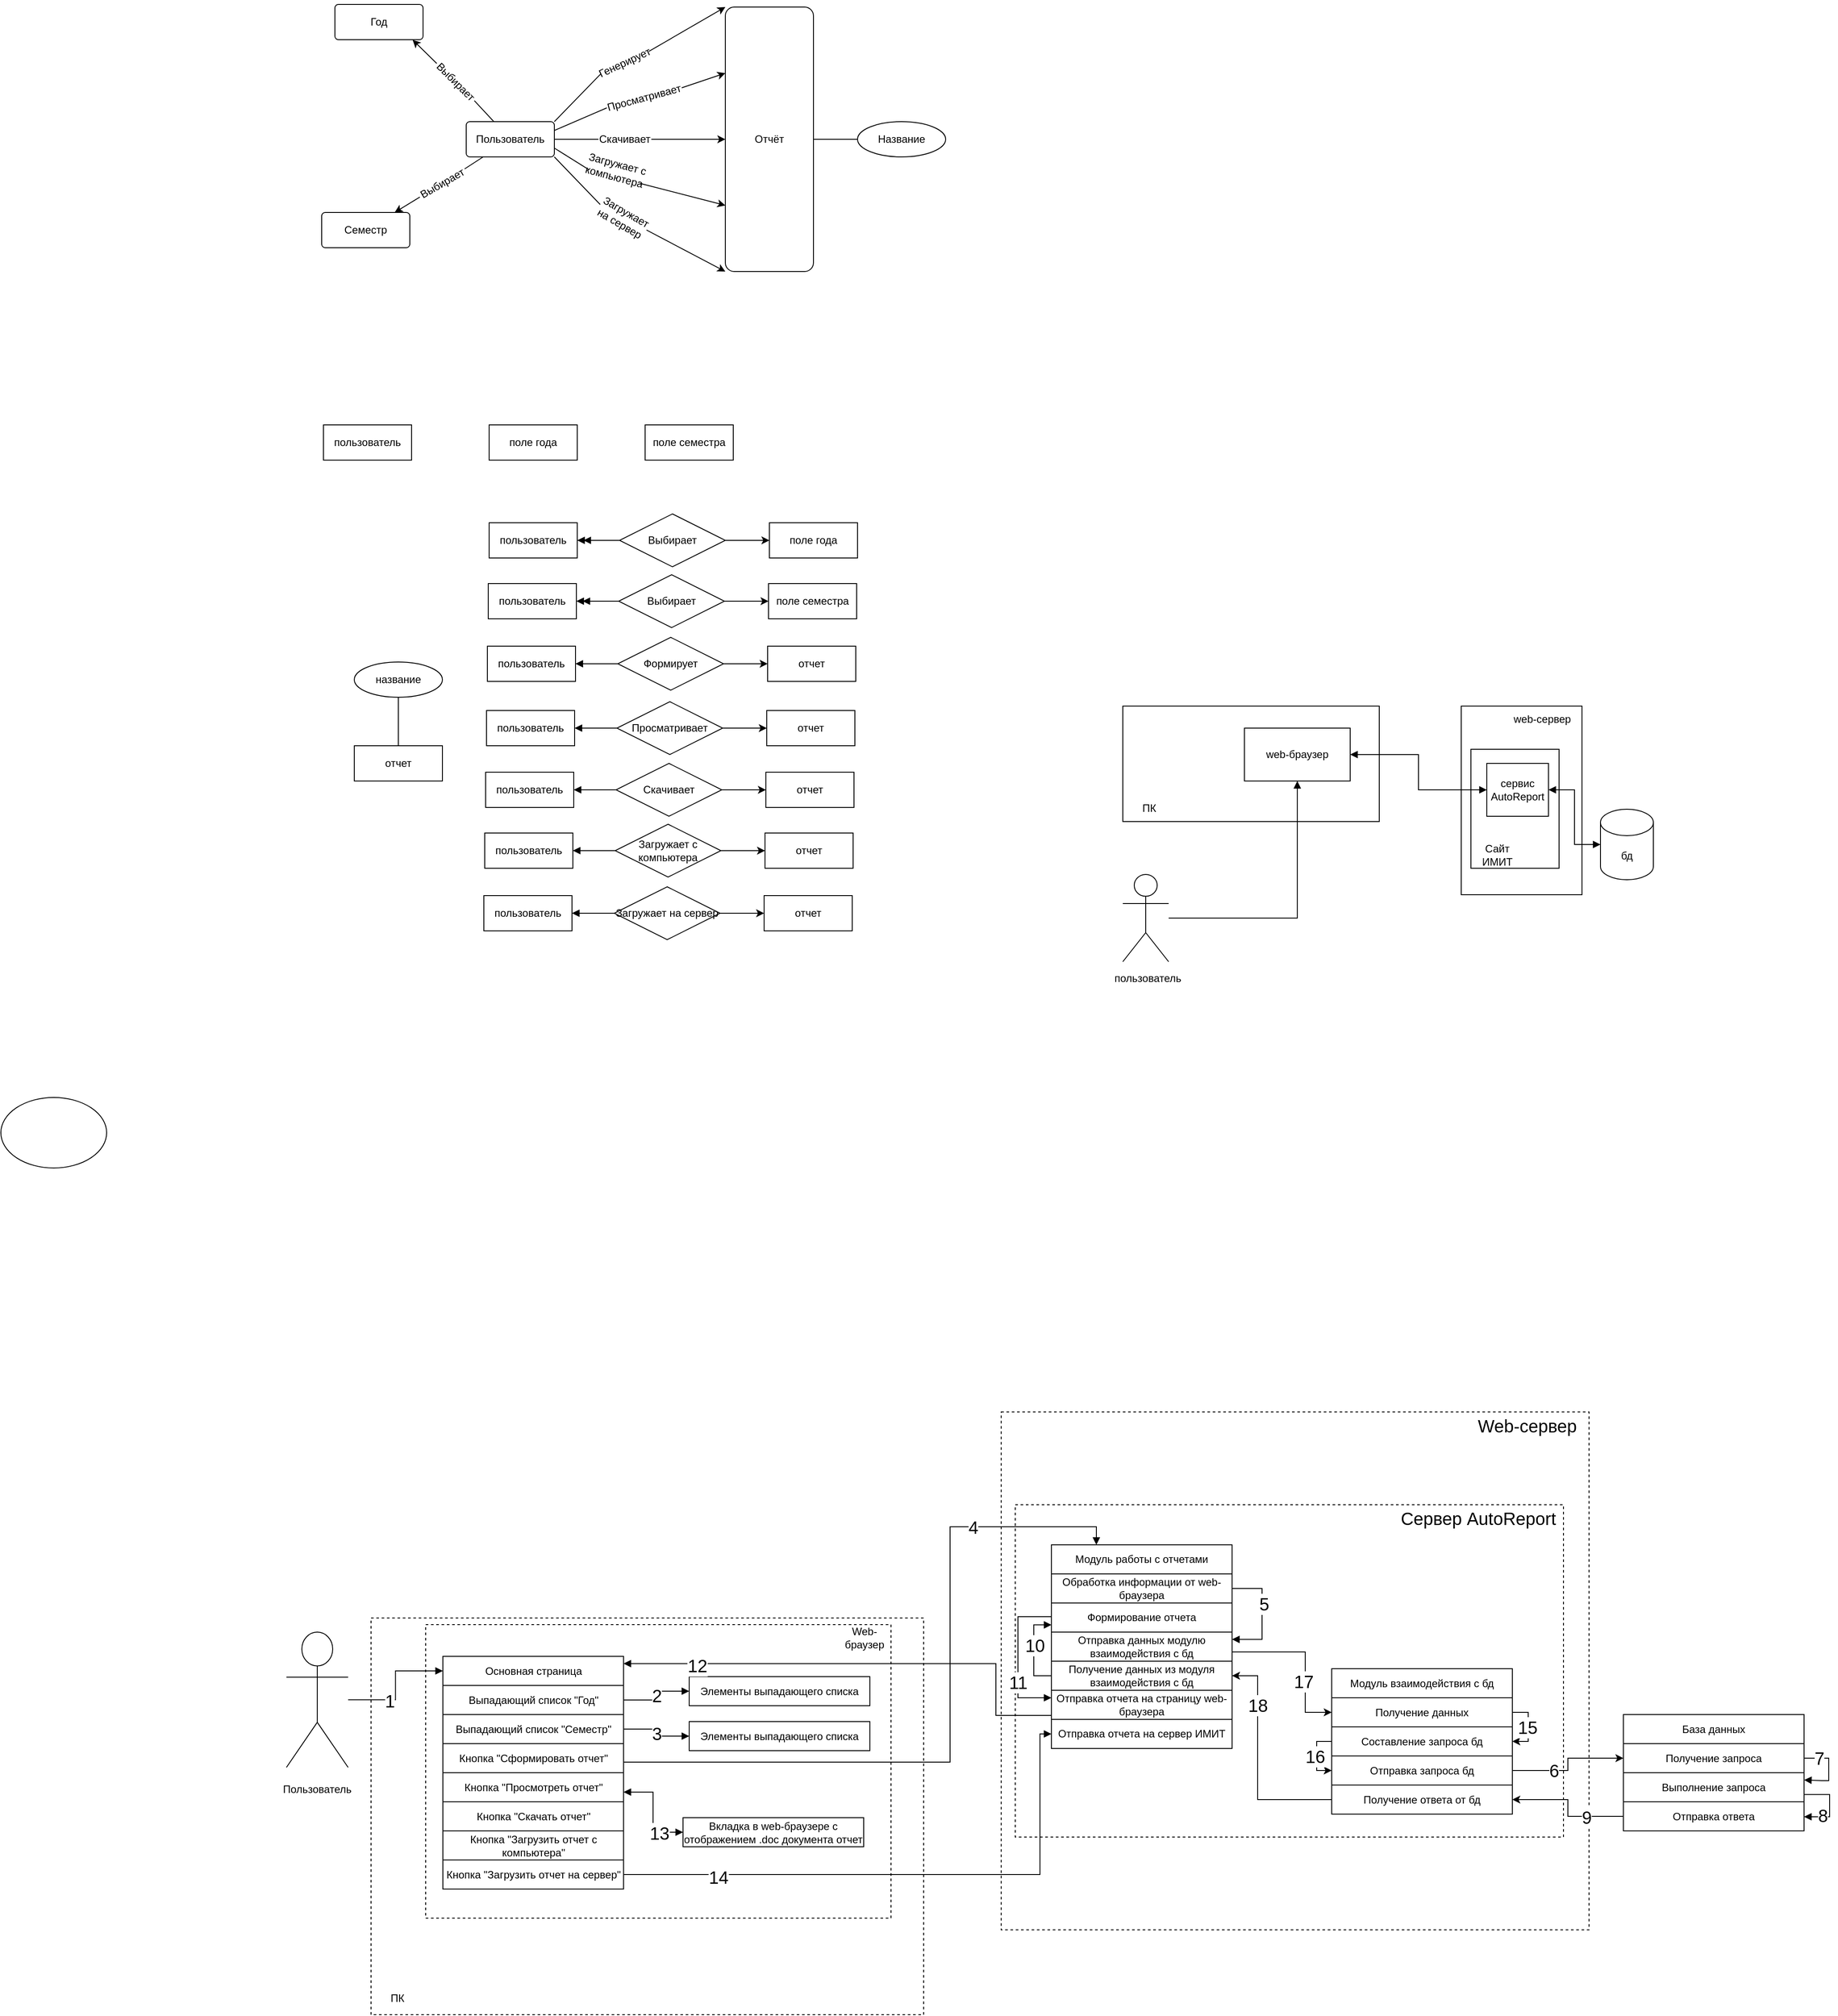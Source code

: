 <mxfile version="20.5.1" type="device"><diagram id="2M2Oe5AEGvvBh3n82ovU" name="Страница 1"><mxGraphModel dx="1819" dy="514" grid="0" gridSize="10" guides="1" tooltips="1" connect="1" arrows="1" fold="1" page="1" pageScale="1" pageWidth="827" pageHeight="1169" math="0" shadow="0"><root><mxCell id="0"/><mxCell id="1" parent="0"/><mxCell id="SfTR2o447av3NpVFo-qS-29" value="" style="rounded=0;whiteSpace=wrap;html=1;fontSize=20;" vertex="1" parent="1"><mxGeometry x="1347" y="813" width="137" height="214" as="geometry"/></mxCell><mxCell id="Io2Asy2j4TUWzJSrXeQ6-124" value="" style="rounded=0;whiteSpace=wrap;html=1;fontColor=none;dashed=1;" parent="1" vertex="1"><mxGeometry x="825" y="1613.75" width="667" height="587.5" as="geometry"/></mxCell><mxCell id="SfTR2o447av3NpVFo-qS-1" value="" style="rounded=0;whiteSpace=wrap;html=1;fontColor=none;dashed=1;" vertex="1" parent="1"><mxGeometry x="841" y="1719" width="622" height="377" as="geometry"/></mxCell><mxCell id="Io2Asy2j4TUWzJSrXeQ6-74" value="" style="rounded=0;whiteSpace=wrap;html=1;fontColor=none;dashed=1;" parent="1" vertex="1"><mxGeometry x="110" y="1847.5" width="627" height="450" as="geometry"/></mxCell><mxCell id="Io2Asy2j4TUWzJSrXeQ6-127" value="" style="rounded=0;whiteSpace=wrap;html=1;fontColor=none;dashed=1;" parent="1" vertex="1"><mxGeometry x="172" y="1855" width="528" height="333" as="geometry"/></mxCell><mxCell id="7mV4SuGlHUUBCkz1BstJ-7" style="edgeStyle=orthogonalEdgeStyle;rounded=0;orthogonalLoop=1;jettySize=auto;html=1;exitX=1;exitY=0.5;exitDx=0;exitDy=0;endArrow=classic;endFill=1;startArrow=none;" parent="1" source="7mV4SuGlHUUBCkz1BstJ-16" target="7mV4SuGlHUUBCkz1BstJ-2" edge="1"><mxGeometry relative="1" as="geometry"/></mxCell><mxCell id="7mV4SuGlHUUBCkz1BstJ-10" style="edgeStyle=none;rounded=0;orthogonalLoop=1;jettySize=auto;html=1;exitX=1;exitY=0.5;exitDx=0;exitDy=0;entryX=0;entryY=0.25;entryDx=0;entryDy=0;endArrow=classic;endFill=1;startArrow=none;" parent="1" source="7mV4SuGlHUUBCkz1BstJ-15" target="7mV4SuGlHUUBCkz1BstJ-2" edge="1"><mxGeometry relative="1" as="geometry"/></mxCell><mxCell id="7mV4SuGlHUUBCkz1BstJ-11" style="edgeStyle=none;rounded=0;orthogonalLoop=1;jettySize=auto;html=1;exitX=1;exitY=0.5;exitDx=0;exitDy=0;entryX=0;entryY=0;entryDx=0;entryDy=0;endArrow=classic;endFill=1;startArrow=none;" parent="1" source="7mV4SuGlHUUBCkz1BstJ-14" target="7mV4SuGlHUUBCkz1BstJ-2" edge="1"><mxGeometry relative="1" as="geometry"/></mxCell><mxCell id="7mV4SuGlHUUBCkz1BstJ-12" style="edgeStyle=none;rounded=0;orthogonalLoop=1;jettySize=auto;html=1;exitX=1;exitY=0.75;exitDx=0;exitDy=0;entryX=0;entryY=0.75;entryDx=0;entryDy=0;endArrow=classic;endFill=1;startArrow=none;" parent="1" source="7mV4SuGlHUUBCkz1BstJ-21" target="7mV4SuGlHUUBCkz1BstJ-2" edge="1"><mxGeometry relative="1" as="geometry"/></mxCell><mxCell id="7mV4SuGlHUUBCkz1BstJ-13" style="edgeStyle=none;rounded=0;orthogonalLoop=1;jettySize=auto;html=1;entryX=0;entryY=1;entryDx=0;entryDy=0;endArrow=classic;endFill=1;startArrow=none;" parent="1" source="7mV4SuGlHUUBCkz1BstJ-24" target="7mV4SuGlHUUBCkz1BstJ-2" edge="1"><mxGeometry relative="1" as="geometry"/></mxCell><mxCell id="Io2Asy2j4TUWzJSrXeQ6-4" style="rounded=0;orthogonalLoop=1;jettySize=auto;html=1;entryX=0.882;entryY=1.005;entryDx=0;entryDy=0;entryPerimeter=0;startArrow=none;" parent="1" source="Io2Asy2j4TUWzJSrXeQ6-6" target="Io2Asy2j4TUWzJSrXeQ6-2" edge="1"><mxGeometry relative="1" as="geometry"/></mxCell><mxCell id="Io2Asy2j4TUWzJSrXeQ6-5" style="rounded=0;orthogonalLoop=1;jettySize=auto;html=1;startArrow=none;" parent="1" source="Io2Asy2j4TUWzJSrXeQ6-8" target="Io2Asy2j4TUWzJSrXeQ6-3" edge="1"><mxGeometry relative="1" as="geometry"/></mxCell><mxCell id="7mV4SuGlHUUBCkz1BstJ-1" value="Пользователь" style="rounded=1;arcSize=10;whiteSpace=wrap;html=1;align=center;" parent="1" vertex="1"><mxGeometry x="218" y="150" width="100" height="40" as="geometry"/></mxCell><mxCell id="7mV4SuGlHUUBCkz1BstJ-6" style="edgeStyle=orthogonalEdgeStyle;rounded=0;orthogonalLoop=1;jettySize=auto;html=1;exitX=1;exitY=0.5;exitDx=0;exitDy=0;endArrow=none;endFill=0;" parent="1" source="7mV4SuGlHUUBCkz1BstJ-2" target="7mV4SuGlHUUBCkz1BstJ-5" edge="1"><mxGeometry relative="1" as="geometry"/></mxCell><mxCell id="7mV4SuGlHUUBCkz1BstJ-2" value="Отчёт" style="rounded=1;arcSize=10;whiteSpace=wrap;html=1;align=center;" parent="1" vertex="1"><mxGeometry x="512" y="20" width="100" height="300" as="geometry"/></mxCell><mxCell id="7mV4SuGlHUUBCkz1BstJ-5" value="Название" style="ellipse;whiteSpace=wrap;html=1;align=center;" parent="1" vertex="1"><mxGeometry x="662" y="150" width="100" height="40" as="geometry"/></mxCell><mxCell id="7mV4SuGlHUUBCkz1BstJ-16" value="Скачивает" style="text;html=1;strokeColor=none;fillColor=none;align=center;verticalAlign=middle;whiteSpace=wrap;rounded=0;" parent="1" vertex="1"><mxGeometry x="368" y="155" width="60" height="30" as="geometry"/></mxCell><mxCell id="7mV4SuGlHUUBCkz1BstJ-17" value="" style="edgeStyle=orthogonalEdgeStyle;rounded=0;orthogonalLoop=1;jettySize=auto;html=1;exitX=1;exitY=0.5;exitDx=0;exitDy=0;endArrow=none;endFill=1;" parent="1" source="7mV4SuGlHUUBCkz1BstJ-1" target="7mV4SuGlHUUBCkz1BstJ-16" edge="1"><mxGeometry relative="1" as="geometry"><mxPoint x="318" y="170" as="sourcePoint"/><mxPoint x="468" y="170" as="targetPoint"/></mxGeometry></mxCell><mxCell id="7mV4SuGlHUUBCkz1BstJ-14" value="Генерирует" style="text;html=1;strokeColor=none;fillColor=none;align=center;verticalAlign=middle;whiteSpace=wrap;rounded=0;rotation=-25;" parent="1" vertex="1"><mxGeometry x="368" y="68" width="60" height="30" as="geometry"/></mxCell><mxCell id="7mV4SuGlHUUBCkz1BstJ-18" value="" style="edgeStyle=none;rounded=0;orthogonalLoop=1;jettySize=auto;html=1;exitX=1;exitY=0;exitDx=0;exitDy=0;entryX=0;entryY=0.5;entryDx=0;entryDy=0;endArrow=none;endFill=1;" parent="1" source="7mV4SuGlHUUBCkz1BstJ-1" target="7mV4SuGlHUUBCkz1BstJ-14" edge="1"><mxGeometry relative="1" as="geometry"><mxPoint x="318" y="150" as="sourcePoint"/><mxPoint x="468" y="80" as="targetPoint"/></mxGeometry></mxCell><mxCell id="7mV4SuGlHUUBCkz1BstJ-15" value="Просматривает" style="text;html=1;strokeColor=none;fillColor=none;align=center;verticalAlign=middle;whiteSpace=wrap;rounded=0;rotation=-15;" parent="1" vertex="1"><mxGeometry x="376" y="108" width="88" height="30" as="geometry"/></mxCell><mxCell id="7mV4SuGlHUUBCkz1BstJ-20" value="" style="edgeStyle=none;rounded=0;orthogonalLoop=1;jettySize=auto;html=1;exitX=1;exitY=0.25;exitDx=0;exitDy=0;endArrow=none;endFill=1;entryX=0;entryY=0.5;entryDx=0;entryDy=0;" parent="1" source="7mV4SuGlHUUBCkz1BstJ-1" target="7mV4SuGlHUUBCkz1BstJ-15" edge="1"><mxGeometry relative="1" as="geometry"><mxPoint x="318" y="160" as="sourcePoint"/><mxPoint x="468" y="125" as="targetPoint"/></mxGeometry></mxCell><mxCell id="7mV4SuGlHUUBCkz1BstJ-21" value="Загружает с компьютера" style="text;html=1;strokeColor=none;fillColor=none;align=center;verticalAlign=middle;whiteSpace=wrap;rounded=0;rotation=15;" parent="1" vertex="1"><mxGeometry x="358" y="190" width="60" height="30" as="geometry"/></mxCell><mxCell id="7mV4SuGlHUUBCkz1BstJ-23" value="" style="edgeStyle=none;rounded=0;orthogonalLoop=1;jettySize=auto;html=1;exitX=1;exitY=0.75;exitDx=0;exitDy=0;entryX=0;entryY=0.75;entryDx=0;entryDy=0;endArrow=none;endFill=1;" parent="1" source="7mV4SuGlHUUBCkz1BstJ-1" target="7mV4SuGlHUUBCkz1BstJ-21" edge="1"><mxGeometry relative="1" as="geometry"><mxPoint x="318" y="180" as="sourcePoint"/><mxPoint x="468" y="215" as="targetPoint"/></mxGeometry></mxCell><mxCell id="7mV4SuGlHUUBCkz1BstJ-24" value="Загружает на сервер" style="text;html=1;strokeColor=none;fillColor=none;align=center;verticalAlign=middle;whiteSpace=wrap;rounded=0;rotation=30;" parent="1" vertex="1"><mxGeometry x="366" y="244" width="60" height="30" as="geometry"/></mxCell><mxCell id="7mV4SuGlHUUBCkz1BstJ-25" value="" style="edgeStyle=none;rounded=0;orthogonalLoop=1;jettySize=auto;html=1;exitX=1;exitY=1;exitDx=0;exitDy=0;entryX=0;entryY=0.5;entryDx=0;entryDy=0;endArrow=none;endFill=1;" parent="1" source="7mV4SuGlHUUBCkz1BstJ-1" target="7mV4SuGlHUUBCkz1BstJ-24" edge="1"><mxGeometry relative="1" as="geometry"><mxPoint x="318" y="190" as="sourcePoint"/><mxPoint x="468" y="260" as="targetPoint"/></mxGeometry></mxCell><mxCell id="Io2Asy2j4TUWzJSrXeQ6-2" value="Год" style="rounded=1;arcSize=10;whiteSpace=wrap;html=1;align=center;" parent="1" vertex="1"><mxGeometry x="69" y="17" width="100" height="40" as="geometry"/></mxCell><mxCell id="Io2Asy2j4TUWzJSrXeQ6-3" value="Семестр" style="rounded=1;arcSize=10;whiteSpace=wrap;html=1;align=center;" parent="1" vertex="1"><mxGeometry x="54" y="253" width="100" height="40" as="geometry"/></mxCell><mxCell id="Io2Asy2j4TUWzJSrXeQ6-6" value="Выбирает" style="text;html=1;strokeColor=none;fillColor=none;align=center;verticalAlign=middle;whiteSpace=wrap;rounded=0;rotation=45;" parent="1" vertex="1"><mxGeometry x="176" y="90" width="60" height="30" as="geometry"/></mxCell><mxCell id="Io2Asy2j4TUWzJSrXeQ6-7" value="" style="rounded=0;orthogonalLoop=1;jettySize=auto;html=1;endArrow=none;entryX=1;entryY=0.5;entryDx=0;entryDy=0;" parent="1" source="7mV4SuGlHUUBCkz1BstJ-1" target="Io2Asy2j4TUWzJSrXeQ6-6" edge="1"><mxGeometry relative="1" as="geometry"><mxPoint x="236.673" y="150" as="sourcePoint"/><mxPoint x="208" y="103" as="targetPoint"/></mxGeometry></mxCell><mxCell id="Io2Asy2j4TUWzJSrXeQ6-8" value="Выбирает" style="text;html=1;strokeColor=none;fillColor=none;align=center;verticalAlign=middle;whiteSpace=wrap;rounded=0;rotation=-30;" parent="1" vertex="1"><mxGeometry x="161" y="205" width="60" height="30" as="geometry"/></mxCell><mxCell id="Io2Asy2j4TUWzJSrXeQ6-9" value="" style="rounded=0;orthogonalLoop=1;jettySize=auto;html=1;endArrow=none;" parent="1" source="7mV4SuGlHUUBCkz1BstJ-1" target="Io2Asy2j4TUWzJSrXeQ6-8" edge="1"><mxGeometry relative="1" as="geometry"><mxPoint x="236.772" y="190" as="sourcePoint"/><mxPoint x="121.228" y="264" as="targetPoint"/></mxGeometry></mxCell><mxCell id="Io2Asy2j4TUWzJSrXeQ6-10" value="поле года" style="whiteSpace=wrap;html=1;align=center;" parent="1" vertex="1"><mxGeometry x="244" y="494" width="100" height="40" as="geometry"/></mxCell><mxCell id="Io2Asy2j4TUWzJSrXeQ6-11" value="поле семестра" style="whiteSpace=wrap;html=1;align=center;" parent="1" vertex="1"><mxGeometry x="421" y="494" width="100" height="40" as="geometry"/></mxCell><mxCell id="Io2Asy2j4TUWzJSrXeQ6-12" value="отчет" style="whiteSpace=wrap;html=1;align=center;" parent="1" vertex="1"><mxGeometry x="91" y="858" width="100" height="40" as="geometry"/></mxCell><mxCell id="Io2Asy2j4TUWzJSrXeQ6-14" style="edgeStyle=none;rounded=0;orthogonalLoop=1;jettySize=auto;html=1;endArrow=none;endFill=0;" parent="1" source="Io2Asy2j4TUWzJSrXeQ6-13" target="Io2Asy2j4TUWzJSrXeQ6-12" edge="1"><mxGeometry relative="1" as="geometry"/></mxCell><mxCell id="Io2Asy2j4TUWzJSrXeQ6-13" value="название" style="ellipse;whiteSpace=wrap;html=1;align=center;" parent="1" vertex="1"><mxGeometry x="91" y="763" width="100" height="40" as="geometry"/></mxCell><mxCell id="Io2Asy2j4TUWzJSrXeQ6-15" value="пользователь" style="whiteSpace=wrap;html=1;align=center;" parent="1" vertex="1"><mxGeometry x="56" y="494" width="100" height="40" as="geometry"/></mxCell><mxCell id="Io2Asy2j4TUWzJSrXeQ6-16" value="пользователь" style="whiteSpace=wrap;html=1;align=center;" parent="1" vertex="1"><mxGeometry x="240" y="888" width="100" height="40" as="geometry"/></mxCell><mxCell id="Io2Asy2j4TUWzJSrXeQ6-17" value="пользователь" style="whiteSpace=wrap;html=1;align=center;" parent="1" vertex="1"><mxGeometry x="241" y="818" width="100" height="40" as="geometry"/></mxCell><mxCell id="Io2Asy2j4TUWzJSrXeQ6-18" value="пользователь" style="whiteSpace=wrap;html=1;align=center;" parent="1" vertex="1"><mxGeometry x="242" y="745" width="100" height="40" as="geometry"/></mxCell><mxCell id="Io2Asy2j4TUWzJSrXeQ6-19" value="пользователь" style="whiteSpace=wrap;html=1;align=center;" parent="1" vertex="1"><mxGeometry x="243" y="674" width="100" height="40" as="geometry"/></mxCell><mxCell id="Io2Asy2j4TUWzJSrXeQ6-20" value="пользователь" style="whiteSpace=wrap;html=1;align=center;" parent="1" vertex="1"><mxGeometry x="244" y="605" width="100" height="40" as="geometry"/></mxCell><mxCell id="Io2Asy2j4TUWzJSrXeQ6-21" value="пользователь" style="whiteSpace=wrap;html=1;align=center;" parent="1" vertex="1"><mxGeometry x="238" y="1028" width="100" height="40" as="geometry"/></mxCell><mxCell id="Io2Asy2j4TUWzJSrXeQ6-22" value="пользователь" style="whiteSpace=wrap;html=1;align=center;" parent="1" vertex="1"><mxGeometry x="239" y="957" width="100" height="40" as="geometry"/></mxCell><mxCell id="Io2Asy2j4TUWzJSrXeQ6-23" value="поле года" style="whiteSpace=wrap;html=1;align=center;" parent="1" vertex="1"><mxGeometry x="562" y="605" width="100" height="40" as="geometry"/></mxCell><mxCell id="Io2Asy2j4TUWzJSrXeQ6-24" value="поле семестра" style="whiteSpace=wrap;html=1;align=center;" parent="1" vertex="1"><mxGeometry x="561" y="674" width="100" height="40" as="geometry"/></mxCell><mxCell id="Io2Asy2j4TUWzJSrXeQ6-25" value="отчет" style="whiteSpace=wrap;html=1;align=center;" parent="1" vertex="1"><mxGeometry x="560" y="745" width="100" height="40" as="geometry"/></mxCell><mxCell id="Io2Asy2j4TUWzJSrXeQ6-26" value="отчет" style="whiteSpace=wrap;html=1;align=center;" parent="1" vertex="1"><mxGeometry x="556" y="1028" width="100" height="40" as="geometry"/></mxCell><mxCell id="Io2Asy2j4TUWzJSrXeQ6-27" value="отчет" style="whiteSpace=wrap;html=1;align=center;" parent="1" vertex="1"><mxGeometry x="557" y="957" width="100" height="40" as="geometry"/></mxCell><mxCell id="Io2Asy2j4TUWzJSrXeQ6-28" value="отчет" style="whiteSpace=wrap;html=1;align=center;" parent="1" vertex="1"><mxGeometry x="558" y="888" width="100" height="40" as="geometry"/></mxCell><mxCell id="Io2Asy2j4TUWzJSrXeQ6-29" value="отчет" style="whiteSpace=wrap;html=1;align=center;" parent="1" vertex="1"><mxGeometry x="559" y="818" width="100" height="40" as="geometry"/></mxCell><mxCell id="Io2Asy2j4TUWzJSrXeQ6-37" style="edgeStyle=none;rounded=0;orthogonalLoop=1;jettySize=auto;html=1;endArrow=classic;endFill=1;" parent="1" source="Io2Asy2j4TUWzJSrXeQ6-30" target="Io2Asy2j4TUWzJSrXeQ6-23" edge="1"><mxGeometry relative="1" as="geometry"/></mxCell><mxCell id="Io2Asy2j4TUWzJSrXeQ6-46" style="edgeStyle=none;rounded=0;orthogonalLoop=1;jettySize=auto;html=1;endArrow=doubleBlock;endFill=1;" parent="1" source="Io2Asy2j4TUWzJSrXeQ6-30" target="Io2Asy2j4TUWzJSrXeQ6-20" edge="1"><mxGeometry relative="1" as="geometry"/></mxCell><mxCell id="Io2Asy2j4TUWzJSrXeQ6-30" value="Выбирает" style="shape=rhombus;perimeter=rhombusPerimeter;whiteSpace=wrap;html=1;align=center;" parent="1" vertex="1"><mxGeometry x="392" y="595" width="120" height="60" as="geometry"/></mxCell><mxCell id="Io2Asy2j4TUWzJSrXeQ6-38" style="edgeStyle=none;rounded=0;orthogonalLoop=1;jettySize=auto;html=1;endArrow=classic;endFill=1;" parent="1" source="Io2Asy2j4TUWzJSrXeQ6-31" target="Io2Asy2j4TUWzJSrXeQ6-24" edge="1"><mxGeometry relative="1" as="geometry"/></mxCell><mxCell id="Io2Asy2j4TUWzJSrXeQ6-47" style="edgeStyle=none;rounded=0;orthogonalLoop=1;jettySize=auto;html=1;endArrow=doubleBlock;endFill=1;" parent="1" source="Io2Asy2j4TUWzJSrXeQ6-31" target="Io2Asy2j4TUWzJSrXeQ6-19" edge="1"><mxGeometry relative="1" as="geometry"/></mxCell><mxCell id="Io2Asy2j4TUWzJSrXeQ6-31" value="Выбирает" style="shape=rhombus;perimeter=rhombusPerimeter;whiteSpace=wrap;html=1;align=center;" parent="1" vertex="1"><mxGeometry x="391" y="664" width="120" height="60" as="geometry"/></mxCell><mxCell id="Io2Asy2j4TUWzJSrXeQ6-39" style="edgeStyle=none;rounded=0;orthogonalLoop=1;jettySize=auto;html=1;endArrow=classic;endFill=1;" parent="1" source="Io2Asy2j4TUWzJSrXeQ6-32" target="Io2Asy2j4TUWzJSrXeQ6-25" edge="1"><mxGeometry relative="1" as="geometry"/></mxCell><mxCell id="Io2Asy2j4TUWzJSrXeQ6-48" style="edgeStyle=none;rounded=0;orthogonalLoop=1;jettySize=auto;html=1;endArrow=block;endFill=1;" parent="1" source="Io2Asy2j4TUWzJSrXeQ6-32" target="Io2Asy2j4TUWzJSrXeQ6-18" edge="1"><mxGeometry relative="1" as="geometry"/></mxCell><mxCell id="Io2Asy2j4TUWzJSrXeQ6-32" value="Формирует" style="shape=rhombus;perimeter=rhombusPerimeter;whiteSpace=wrap;html=1;align=center;" parent="1" vertex="1"><mxGeometry x="390" y="735" width="120" height="60" as="geometry"/></mxCell><mxCell id="Io2Asy2j4TUWzJSrXeQ6-40" style="edgeStyle=none;rounded=0;orthogonalLoop=1;jettySize=auto;html=1;endArrow=classic;endFill=1;" parent="1" source="Io2Asy2j4TUWzJSrXeQ6-33" target="Io2Asy2j4TUWzJSrXeQ6-29" edge="1"><mxGeometry relative="1" as="geometry"/></mxCell><mxCell id="Io2Asy2j4TUWzJSrXeQ6-50" style="edgeStyle=none;rounded=0;orthogonalLoop=1;jettySize=auto;html=1;endArrow=block;endFill=1;" parent="1" source="Io2Asy2j4TUWzJSrXeQ6-33" target="Io2Asy2j4TUWzJSrXeQ6-17" edge="1"><mxGeometry relative="1" as="geometry"/></mxCell><mxCell id="Io2Asy2j4TUWzJSrXeQ6-33" value="Просматривает" style="shape=rhombus;perimeter=rhombusPerimeter;whiteSpace=wrap;html=1;align=center;" parent="1" vertex="1"><mxGeometry x="389" y="808" width="120" height="60" as="geometry"/></mxCell><mxCell id="Io2Asy2j4TUWzJSrXeQ6-41" style="edgeStyle=none;rounded=0;orthogonalLoop=1;jettySize=auto;html=1;endArrow=classic;endFill=1;" parent="1" source="Io2Asy2j4TUWzJSrXeQ6-34" target="Io2Asy2j4TUWzJSrXeQ6-28" edge="1"><mxGeometry relative="1" as="geometry"/></mxCell><mxCell id="Io2Asy2j4TUWzJSrXeQ6-51" style="edgeStyle=none;rounded=0;orthogonalLoop=1;jettySize=auto;html=1;endArrow=block;endFill=1;" parent="1" source="Io2Asy2j4TUWzJSrXeQ6-34" target="Io2Asy2j4TUWzJSrXeQ6-16" edge="1"><mxGeometry relative="1" as="geometry"/></mxCell><mxCell id="Io2Asy2j4TUWzJSrXeQ6-34" value="Скачивает" style="shape=rhombus;perimeter=rhombusPerimeter;whiteSpace=wrap;html=1;align=center;" parent="1" vertex="1"><mxGeometry x="388" y="878" width="120" height="60" as="geometry"/></mxCell><mxCell id="Io2Asy2j4TUWzJSrXeQ6-42" style="edgeStyle=none;rounded=0;orthogonalLoop=1;jettySize=auto;html=1;endArrow=classic;endFill=1;" parent="1" source="Io2Asy2j4TUWzJSrXeQ6-35" target="Io2Asy2j4TUWzJSrXeQ6-27" edge="1"><mxGeometry relative="1" as="geometry"/></mxCell><mxCell id="Io2Asy2j4TUWzJSrXeQ6-52" style="edgeStyle=none;rounded=0;orthogonalLoop=1;jettySize=auto;html=1;endArrow=block;endFill=1;" parent="1" source="Io2Asy2j4TUWzJSrXeQ6-35" target="Io2Asy2j4TUWzJSrXeQ6-22" edge="1"><mxGeometry relative="1" as="geometry"/></mxCell><mxCell id="Io2Asy2j4TUWzJSrXeQ6-35" value="Загружает с компьютера" style="shape=rhombus;perimeter=rhombusPerimeter;whiteSpace=wrap;html=1;align=center;" parent="1" vertex="1"><mxGeometry x="387" y="947" width="120" height="60" as="geometry"/></mxCell><mxCell id="Io2Asy2j4TUWzJSrXeQ6-43" style="edgeStyle=none;rounded=0;orthogonalLoop=1;jettySize=auto;html=1;endArrow=classic;endFill=1;" parent="1" source="Io2Asy2j4TUWzJSrXeQ6-36" target="Io2Asy2j4TUWzJSrXeQ6-26" edge="1"><mxGeometry relative="1" as="geometry"/></mxCell><mxCell id="Io2Asy2j4TUWzJSrXeQ6-54" style="edgeStyle=none;rounded=0;orthogonalLoop=1;jettySize=auto;html=1;endArrow=block;endFill=1;" parent="1" source="Io2Asy2j4TUWzJSrXeQ6-36" target="Io2Asy2j4TUWzJSrXeQ6-21" edge="1"><mxGeometry relative="1" as="geometry"/></mxCell><mxCell id="Io2Asy2j4TUWzJSrXeQ6-36" value="Загружает на сервер" style="shape=rhombus;perimeter=rhombusPerimeter;whiteSpace=wrap;html=1;align=center;" parent="1" vertex="1"><mxGeometry x="386" y="1018" width="120" height="60" as="geometry"/></mxCell><mxCell id="Io2Asy2j4TUWzJSrXeQ6-57" value="" style="rounded=0;whiteSpace=wrap;html=1;" parent="1" vertex="1"><mxGeometry x="963" y="813" width="291" height="131" as="geometry"/></mxCell><mxCell id="Io2Asy2j4TUWzJSrXeQ6-58" value="ПК" style="text;html=1;strokeColor=none;fillColor=none;align=center;verticalAlign=middle;whiteSpace=wrap;rounded=0;" parent="1" vertex="1"><mxGeometry x="963" y="914" width="60" height="30" as="geometry"/></mxCell><mxCell id="Io2Asy2j4TUWzJSrXeQ6-59" value="web-браузер" style="rounded=0;whiteSpace=wrap;html=1;" parent="1" vertex="1"><mxGeometry x="1101" y="838" width="120" height="60" as="geometry"/></mxCell><mxCell id="Io2Asy2j4TUWzJSrXeQ6-61" value="web-сервер" style="text;html=1;strokeColor=none;fillColor=none;align=center;verticalAlign=middle;whiteSpace=wrap;rounded=0;" parent="1" vertex="1"><mxGeometry x="1394" y="813" width="90" height="30" as="geometry"/></mxCell><mxCell id="Io2Asy2j4TUWzJSrXeQ6-62" value="" style="rounded=0;whiteSpace=wrap;html=1;" parent="1" vertex="1"><mxGeometry x="1358" y="862" width="100" height="135" as="geometry"/></mxCell><mxCell id="Io2Asy2j4TUWzJSrXeQ6-63" value="бд" style="shape=cylinder3;whiteSpace=wrap;html=1;boundedLbl=1;backgroundOutline=1;size=15;" parent="1" vertex="1"><mxGeometry x="1505" y="930" width="60" height="80" as="geometry"/></mxCell><mxCell id="Io2Asy2j4TUWzJSrXeQ6-64" value="Сайт ИМИТ" style="text;html=1;strokeColor=none;fillColor=none;align=center;verticalAlign=middle;whiteSpace=wrap;rounded=0;" parent="1" vertex="1"><mxGeometry x="1358" y="967" width="60" height="30" as="geometry"/></mxCell><mxCell id="Io2Asy2j4TUWzJSrXeQ6-72" style="edgeStyle=orthogonalEdgeStyle;rounded=0;orthogonalLoop=1;jettySize=auto;html=1;fontColor=none;startArrow=block;startFill=1;endArrow=block;endFill=1;" parent="1" source="Io2Asy2j4TUWzJSrXeQ6-65" target="Io2Asy2j4TUWzJSrXeQ6-63" edge="1"><mxGeometry relative="1" as="geometry"/></mxCell><mxCell id="Io2Asy2j4TUWzJSrXeQ6-65" value="сервис AutoReport" style="rounded=0;whiteSpace=wrap;html=1;" parent="1" vertex="1"><mxGeometry x="1376" y="878" width="70" height="60" as="geometry"/></mxCell><mxCell id="Io2Asy2j4TUWzJSrXeQ6-70" style="edgeStyle=orthogonalEdgeStyle;rounded=0;orthogonalLoop=1;jettySize=auto;html=1;fontColor=none;endArrow=block;endFill=1;" parent="1" source="Io2Asy2j4TUWzJSrXeQ6-66" target="Io2Asy2j4TUWzJSrXeQ6-59" edge="1"><mxGeometry relative="1" as="geometry"/></mxCell><mxCell id="Io2Asy2j4TUWzJSrXeQ6-66" value="Actor" style="shape=umlActor;verticalLabelPosition=bottom;verticalAlign=top;html=1;outlineConnect=0;fontColor=none;noLabel=1;" parent="1" vertex="1"><mxGeometry x="963" y="1004" width="52" height="99" as="geometry"/></mxCell><mxCell id="Io2Asy2j4TUWzJSrXeQ6-67" value="пользователь" style="text;html=1;align=center;verticalAlign=middle;resizable=0;points=[];autosize=1;strokeColor=none;fillColor=none;" parent="1" vertex="1"><mxGeometry x="944" y="1109" width="94" height="26" as="geometry"/></mxCell><mxCell id="Io2Asy2j4TUWzJSrXeQ6-71" style="edgeStyle=orthogonalEdgeStyle;rounded=0;orthogonalLoop=1;jettySize=auto;html=1;exitX=1;exitY=0.5;exitDx=0;exitDy=0;fontColor=none;endArrow=block;endFill=1;startArrow=block;startFill=1;" parent="1" source="Io2Asy2j4TUWzJSrXeQ6-59" target="Io2Asy2j4TUWzJSrXeQ6-65" edge="1"><mxGeometry relative="1" as="geometry"/></mxCell><mxCell id="Io2Asy2j4TUWzJSrXeQ6-73" value="Actor" style="shape=umlActor;verticalLabelPosition=bottom;verticalAlign=top;html=1;outlineConnect=0;fontColor=none;noLabel=1;" parent="1" vertex="1"><mxGeometry x="14" y="1863.5" width="70" height="153.5" as="geometry"/></mxCell><mxCell id="Io2Asy2j4TUWzJSrXeQ6-84" value="Основная страница" style="rounded=0;whiteSpace=wrap;html=1;fontColor=none;" parent="1" vertex="1"><mxGeometry x="191.5" y="1891" width="205" height="33" as="geometry"/></mxCell><mxCell id="Io2Asy2j4TUWzJSrXeQ6-94" value="2" style="edgeStyle=orthogonalEdgeStyle;rounded=0;orthogonalLoop=1;jettySize=auto;html=1;fontSize=20;fontColor=none;startArrow=none;startFill=0;endArrow=block;endFill=1;" parent="1" source="Io2Asy2j4TUWzJSrXeQ6-85" target="Io2Asy2j4TUWzJSrXeQ6-92" edge="1"><mxGeometry relative="1" as="geometry"/></mxCell><mxCell id="Io2Asy2j4TUWzJSrXeQ6-85" value="Выпадающий список &quot;Год&quot;" style="rounded=0;whiteSpace=wrap;html=1;fontColor=none;" parent="1" vertex="1"><mxGeometry x="191.5" y="1924" width="205" height="33" as="geometry"/></mxCell><mxCell id="Io2Asy2j4TUWzJSrXeQ6-95" value="3" style="edgeStyle=orthogonalEdgeStyle;rounded=0;orthogonalLoop=1;jettySize=auto;html=1;fontSize=20;fontColor=none;startArrow=none;startFill=0;endArrow=block;endFill=1;" parent="1" source="Io2Asy2j4TUWzJSrXeQ6-86" target="Io2Asy2j4TUWzJSrXeQ6-93" edge="1"><mxGeometry relative="1" as="geometry"/></mxCell><mxCell id="Io2Asy2j4TUWzJSrXeQ6-86" value="Выпадающий список &quot;Семестр&quot;" style="rounded=0;whiteSpace=wrap;html=1;fontColor=none;" parent="1" vertex="1"><mxGeometry x="191.5" y="1957" width="205" height="33" as="geometry"/></mxCell><mxCell id="Io2Asy2j4TUWzJSrXeQ6-101" style="edgeStyle=orthogonalEdgeStyle;rounded=0;orthogonalLoop=1;jettySize=auto;html=1;entryX=0.25;entryY=0;entryDx=0;entryDy=0;fontSize=20;fontColor=none;startArrow=none;startFill=0;endArrow=block;endFill=1;" parent="1" source="Io2Asy2j4TUWzJSrXeQ6-87" target="Io2Asy2j4TUWzJSrXeQ6-104" edge="1"><mxGeometry relative="1" as="geometry"><Array as="points"><mxPoint x="767" y="2011"/><mxPoint x="767" y="1744"/><mxPoint x="933" y="1744"/><mxPoint x="933" y="1765"/></Array></mxGeometry></mxCell><mxCell id="Io2Asy2j4TUWzJSrXeQ6-130" value="4" style="edgeLabel;html=1;align=center;verticalAlign=middle;resizable=0;points=[];fontSize=20;fontColor=none;" parent="Io2Asy2j4TUWzJSrXeQ6-101" vertex="1" connectable="0"><mxGeometry x="0.609" relative="1" as="geometry"><mxPoint as="offset"/></mxGeometry></mxCell><mxCell id="Io2Asy2j4TUWzJSrXeQ6-87" value="Кнопка &quot;Сформировать отчет&quot;" style="rounded=0;whiteSpace=wrap;html=1;fontColor=none;" parent="1" vertex="1"><mxGeometry x="191.5" y="1990" width="205" height="33" as="geometry"/></mxCell><mxCell id="Io2Asy2j4TUWzJSrXeQ6-88" value="Пользователь" style="text;html=1;strokeColor=none;fillColor=none;align=center;verticalAlign=middle;whiteSpace=wrap;rounded=0;fontColor=none;" parent="1" vertex="1"><mxGeometry x="19" y="2027" width="60" height="30" as="geometry"/></mxCell><mxCell id="Io2Asy2j4TUWzJSrXeQ6-89" value="ПК" style="text;html=1;strokeColor=none;fillColor=none;align=center;verticalAlign=middle;whiteSpace=wrap;rounded=0;fontColor=none;" parent="1" vertex="1"><mxGeometry x="110" y="2264" width="60" height="30" as="geometry"/></mxCell><mxCell id="Io2Asy2j4TUWzJSrXeQ6-90" style="edgeStyle=orthogonalEdgeStyle;rounded=0;orthogonalLoop=1;jettySize=auto;html=1;fontColor=none;startArrow=none;startFill=0;endArrow=block;endFill=1;" parent="1" source="Io2Asy2j4TUWzJSrXeQ6-73" target="Io2Asy2j4TUWzJSrXeQ6-84" edge="1"><mxGeometry relative="1" as="geometry"/></mxCell><mxCell id="Io2Asy2j4TUWzJSrXeQ6-91" value="1" style="edgeLabel;html=1;align=center;verticalAlign=middle;resizable=0;points=[];fontColor=none;fontSize=20;" parent="Io2Asy2j4TUWzJSrXeQ6-90" vertex="1" connectable="0"><mxGeometry x="-0.333" relative="1" as="geometry"><mxPoint as="offset"/></mxGeometry></mxCell><mxCell id="Io2Asy2j4TUWzJSrXeQ6-92" value="Элементы выпадающего списка" style="rounded=0;whiteSpace=wrap;html=1;fontColor=none;" parent="1" vertex="1"><mxGeometry x="471" y="1914" width="205" height="33" as="geometry"/></mxCell><mxCell id="Io2Asy2j4TUWzJSrXeQ6-93" value="Элементы выпадающего списка" style="rounded=0;whiteSpace=wrap;html=1;fontColor=none;" parent="1" vertex="1"><mxGeometry x="471" y="1965" width="205" height="33" as="geometry"/></mxCell><mxCell id="Io2Asy2j4TUWzJSrXeQ6-103" style="edgeStyle=orthogonalEdgeStyle;rounded=0;orthogonalLoop=1;jettySize=auto;html=1;entryX=0;entryY=0.5;entryDx=0;entryDy=0;fontSize=20;fontColor=none;startArrow=block;startFill=1;endArrow=block;endFill=1;" parent="1" source="Io2Asy2j4TUWzJSrXeQ6-96" target="Io2Asy2j4TUWzJSrXeQ6-102" edge="1"><mxGeometry relative="1" as="geometry"><Array as="points"><mxPoint x="430" y="2045"/><mxPoint x="430" y="2091"/></Array></mxGeometry></mxCell><mxCell id="Io2Asy2j4TUWzJSrXeQ6-141" value="13" style="edgeLabel;html=1;align=center;verticalAlign=middle;resizable=0;points=[];fontSize=20;fontColor=none;" parent="Io2Asy2j4TUWzJSrXeQ6-103" vertex="1" connectable="0"><mxGeometry x="0.51" relative="1" as="geometry"><mxPoint as="offset"/></mxGeometry></mxCell><mxCell id="Io2Asy2j4TUWzJSrXeQ6-96" value="Кнопка &quot;Просмотреть отчет&quot;" style="rounded=0;whiteSpace=wrap;html=1;fontColor=none;" parent="1" vertex="1"><mxGeometry x="191.5" y="2023" width="205" height="33" as="geometry"/></mxCell><mxCell id="Io2Asy2j4TUWzJSrXeQ6-97" value="Кнопка &quot;Загрузить отчет с компьютера&quot;" style="rounded=0;whiteSpace=wrap;html=1;fontColor=none;" parent="1" vertex="1"><mxGeometry x="191.5" y="2089" width="205" height="33" as="geometry"/></mxCell><mxCell id="Io2Asy2j4TUWzJSrXeQ6-98" value="Кнопка &quot;Скачать отчет&quot;" style="rounded=0;whiteSpace=wrap;html=1;fontColor=none;" parent="1" vertex="1"><mxGeometry x="191.5" y="2056" width="205" height="33" as="geometry"/></mxCell><mxCell id="Io2Asy2j4TUWzJSrXeQ6-126" style="edgeStyle=orthogonalEdgeStyle;rounded=0;orthogonalLoop=1;jettySize=auto;html=1;entryX=0;entryY=0.5;entryDx=0;entryDy=0;fontSize=20;fontColor=none;startArrow=none;startFill=0;endArrow=block;endFill=1;" parent="1" source="Io2Asy2j4TUWzJSrXeQ6-99" target="Io2Asy2j4TUWzJSrXeQ6-108" edge="1"><mxGeometry relative="1" as="geometry"><Array as="points"><mxPoint x="869" y="2138"/><mxPoint x="869" y="1979"/></Array></mxGeometry></mxCell><mxCell id="Io2Asy2j4TUWzJSrXeQ6-139" value="14" style="edgeLabel;html=1;align=center;verticalAlign=middle;resizable=0;points=[];fontSize=20;fontColor=none;" parent="Io2Asy2j4TUWzJSrXeQ6-126" vertex="1" connectable="0"><mxGeometry x="-0.672" y="-2" relative="1" as="geometry"><mxPoint x="1" as="offset"/></mxGeometry></mxCell><mxCell id="Io2Asy2j4TUWzJSrXeQ6-99" value="Кнопка &quot;Загрузить отчет на сервер&quot;" style="rounded=0;whiteSpace=wrap;html=1;fontColor=none;" parent="1" vertex="1"><mxGeometry x="191.5" y="2122" width="205" height="33" as="geometry"/></mxCell><mxCell id="Io2Asy2j4TUWzJSrXeQ6-102" value="Вкладка в web-браузере с отображением .doc документа отчет" style="rounded=0;whiteSpace=wrap;html=1;fontColor=none;" parent="1" vertex="1"><mxGeometry x="464" y="2074" width="205" height="33" as="geometry"/></mxCell><mxCell id="Io2Asy2j4TUWzJSrXeQ6-104" value="Модуль работы с отчетами" style="rounded=0;whiteSpace=wrap;html=1;fontColor=none;" parent="1" vertex="1"><mxGeometry x="882" y="1764.5" width="205" height="33" as="geometry"/></mxCell><mxCell id="Io2Asy2j4TUWzJSrXeQ6-122" style="edgeStyle=orthogonalEdgeStyle;rounded=0;orthogonalLoop=1;jettySize=auto;html=1;entryX=0;entryY=0.25;entryDx=0;entryDy=0;fontSize=20;fontColor=none;startArrow=none;startFill=0;endArrow=block;endFill=1;" parent="1" source="Io2Asy2j4TUWzJSrXeQ6-105" target="Io2Asy2j4TUWzJSrXeQ6-107" edge="1"><mxGeometry relative="1" as="geometry"><Array as="points"><mxPoint x="844" y="1846"/><mxPoint x="844" y="1938"/><mxPoint x="882" y="1938"/></Array></mxGeometry></mxCell><mxCell id="Io2Asy2j4TUWzJSrXeQ6-137" value="11" style="edgeLabel;html=1;align=center;verticalAlign=middle;resizable=0;points=[];fontSize=20;fontColor=none;" parent="Io2Asy2j4TUWzJSrXeQ6-122" vertex="1" connectable="0"><mxGeometry x="0.328" relative="1" as="geometry"><mxPoint as="offset"/></mxGeometry></mxCell><mxCell id="Io2Asy2j4TUWzJSrXeQ6-105" value="Формирование отчета" style="rounded=0;whiteSpace=wrap;html=1;fontColor=none;" parent="1" vertex="1"><mxGeometry x="882" y="1830.5" width="205" height="33" as="geometry"/></mxCell><mxCell id="Io2Asy2j4TUWzJSrXeQ6-121" style="edgeStyle=orthogonalEdgeStyle;rounded=0;orthogonalLoop=1;jettySize=auto;html=1;entryX=0;entryY=0.75;entryDx=0;entryDy=0;fontSize=20;fontColor=none;startArrow=none;startFill=0;endArrow=block;endFill=1;exitX=0;exitY=0.5;exitDx=0;exitDy=0;" parent="1" source="SfTR2o447av3NpVFo-qS-12" target="Io2Asy2j4TUWzJSrXeQ6-105" edge="1"><mxGeometry relative="1" as="geometry"><Array as="points"><mxPoint x="862" y="1913"/><mxPoint x="862" y="1855"/></Array></mxGeometry></mxCell><mxCell id="Io2Asy2j4TUWzJSrXeQ6-136" value="10" style="edgeLabel;html=1;align=center;verticalAlign=middle;resizable=0;points=[];fontSize=20;fontColor=none;" parent="Io2Asy2j4TUWzJSrXeQ6-121" vertex="1" connectable="0"><mxGeometry x="0.141" y="-1" relative="1" as="geometry"><mxPoint as="offset"/></mxGeometry></mxCell><mxCell id="Io2Asy2j4TUWzJSrXeQ6-106" value="Отправка данных модулю взаимодействия с бд" style="rounded=0;whiteSpace=wrap;html=1;fontColor=none;" parent="1" vertex="1"><mxGeometry x="882" y="1863.5" width="205" height="33" as="geometry"/></mxCell><mxCell id="Io2Asy2j4TUWzJSrXeQ6-123" style="edgeStyle=orthogonalEdgeStyle;rounded=0;orthogonalLoop=1;jettySize=auto;html=1;entryX=1;entryY=0.25;entryDx=0;entryDy=0;fontSize=20;fontColor=none;startArrow=none;startFill=0;endArrow=block;endFill=1;exitX=0;exitY=0.5;exitDx=0;exitDy=0;" parent="1" source="Io2Asy2j4TUWzJSrXeQ6-107" target="Io2Asy2j4TUWzJSrXeQ6-84" edge="1"><mxGeometry relative="1" as="geometry"><Array as="points"><mxPoint x="882" y="1958"/><mxPoint x="819" y="1958"/><mxPoint x="819" y="1899"/></Array></mxGeometry></mxCell><mxCell id="Io2Asy2j4TUWzJSrXeQ6-142" value="12" style="edgeLabel;html=1;align=center;verticalAlign=middle;resizable=0;points=[];fontSize=20;fontColor=none;" parent="Io2Asy2j4TUWzJSrXeQ6-123" vertex="1" connectable="0"><mxGeometry x="0.7" y="1" relative="1" as="geometry"><mxPoint as="offset"/></mxGeometry></mxCell><mxCell id="Io2Asy2j4TUWzJSrXeQ6-107" value="Отправка отчета на страницу web-браузера" style="rounded=0;whiteSpace=wrap;html=1;fontColor=none;" parent="1" vertex="1"><mxGeometry x="882" y="1929.5" width="205" height="33" as="geometry"/></mxCell><mxCell id="Io2Asy2j4TUWzJSrXeQ6-108" value="Отправка отчета на сервер ИМИТ" style="rounded=0;whiteSpace=wrap;html=1;fontColor=none;" parent="1" vertex="1"><mxGeometry x="882" y="1962.5" width="205" height="33" as="geometry"/></mxCell><mxCell id="Io2Asy2j4TUWzJSrXeQ6-109" value="База данных" style="rounded=0;whiteSpace=wrap;html=1;fontColor=none;" parent="1" vertex="1"><mxGeometry x="1531" y="1957" width="205" height="33" as="geometry"/></mxCell><mxCell id="Io2Asy2j4TUWzJSrXeQ6-113" style="edgeStyle=orthogonalEdgeStyle;rounded=0;orthogonalLoop=1;jettySize=auto;html=1;entryX=1;entryY=0.25;entryDx=0;entryDy=0;fontSize=20;fontColor=none;startArrow=none;startFill=0;endArrow=block;endFill=1;" parent="1" source="Io2Asy2j4TUWzJSrXeQ6-110" target="Io2Asy2j4TUWzJSrXeQ6-111" edge="1"><mxGeometry relative="1" as="geometry"><Array as="points"><mxPoint x="1764" y="2007"/><mxPoint x="1764" y="2032"/><mxPoint x="1756" y="2032"/></Array></mxGeometry></mxCell><mxCell id="Io2Asy2j4TUWzJSrXeQ6-133" value="7" style="edgeLabel;html=1;align=center;verticalAlign=middle;resizable=0;points=[];fontSize=20;fontColor=none;" parent="Io2Asy2j4TUWzJSrXeQ6-113" vertex="1" connectable="0"><mxGeometry x="-0.243" relative="1" as="geometry"><mxPoint x="-11" y="-4" as="offset"/></mxGeometry></mxCell><mxCell id="Io2Asy2j4TUWzJSrXeQ6-110" value="Получение запроса" style="rounded=0;whiteSpace=wrap;html=1;fontColor=none;" parent="1" vertex="1"><mxGeometry x="1531" y="1990" width="205" height="33" as="geometry"/></mxCell><mxCell id="Io2Asy2j4TUWzJSrXeQ6-111" value="Выполнение запроса" style="rounded=0;whiteSpace=wrap;html=1;fontColor=none;" parent="1" vertex="1"><mxGeometry x="1531" y="2023" width="205" height="33" as="geometry"/></mxCell><mxCell id="SfTR2o447av3NpVFo-qS-18" style="edgeStyle=orthogonalEdgeStyle;rounded=0;orthogonalLoop=1;jettySize=auto;html=1;entryX=1;entryY=0.5;entryDx=0;entryDy=0;" edge="1" parent="1" source="Io2Asy2j4TUWzJSrXeQ6-112" target="SfTR2o447av3NpVFo-qS-11"><mxGeometry relative="1" as="geometry"/></mxCell><mxCell id="SfTR2o447av3NpVFo-qS-22" value="9" style="edgeLabel;html=1;align=center;verticalAlign=middle;resizable=0;points=[];fontSize=20;" vertex="1" connectable="0" parent="SfTR2o447av3NpVFo-qS-18"><mxGeometry x="-0.417" relative="1" as="geometry"><mxPoint as="offset"/></mxGeometry></mxCell><mxCell id="Io2Asy2j4TUWzJSrXeQ6-112" value="Отправка ответа" style="rounded=0;whiteSpace=wrap;html=1;fontColor=none;" parent="1" vertex="1"><mxGeometry x="1531" y="2056" width="205" height="33" as="geometry"/></mxCell><mxCell id="Io2Asy2j4TUWzJSrXeQ6-114" style="edgeStyle=orthogonalEdgeStyle;rounded=0;orthogonalLoop=1;jettySize=auto;html=1;entryX=1;entryY=0.5;entryDx=0;entryDy=0;fontSize=20;fontColor=none;startArrow=none;startFill=0;endArrow=block;endFill=1;exitX=1;exitY=0.75;exitDx=0;exitDy=0;" parent="1" source="Io2Asy2j4TUWzJSrXeQ6-111" target="Io2Asy2j4TUWzJSrXeQ6-112" edge="1"><mxGeometry relative="1" as="geometry"><Array as="points"><mxPoint x="1765" y="2048"/><mxPoint x="1765" y="2073"/><mxPoint x="1736" y="2073"/></Array></mxGeometry></mxCell><mxCell id="Io2Asy2j4TUWzJSrXeQ6-134" value="8" style="edgeLabel;html=1;align=center;verticalAlign=middle;resizable=0;points=[];fontSize=20;fontColor=none;" parent="Io2Asy2j4TUWzJSrXeQ6-114" vertex="1" connectable="0"><mxGeometry x="-0.255" y="1" relative="1" as="geometry"><mxPoint x="-9" y="21" as="offset"/></mxGeometry></mxCell><mxCell id="Io2Asy2j4TUWzJSrXeQ6-120" style="edgeStyle=orthogonalEdgeStyle;rounded=0;orthogonalLoop=1;jettySize=auto;html=1;entryX=1;entryY=0.25;entryDx=0;entryDy=0;fontSize=20;fontColor=none;startArrow=none;startFill=0;endArrow=block;endFill=1;exitX=1;exitY=0.5;exitDx=0;exitDy=0;" parent="1" source="Io2Asy2j4TUWzJSrXeQ6-118" target="Io2Asy2j4TUWzJSrXeQ6-106" edge="1"><mxGeometry relative="1" as="geometry"><Array as="points"><mxPoint x="1121" y="1813.5"/><mxPoint x="1121" y="1871.5"/></Array></mxGeometry></mxCell><mxCell id="Io2Asy2j4TUWzJSrXeQ6-131" value="5" style="edgeLabel;html=1;align=center;verticalAlign=middle;resizable=0;points=[];fontSize=20;fontColor=none;" parent="Io2Asy2j4TUWzJSrXeQ6-120" vertex="1" connectable="0"><mxGeometry x="-0.195" y="2" relative="1" as="geometry"><mxPoint as="offset"/></mxGeometry></mxCell><mxCell id="Io2Asy2j4TUWzJSrXeQ6-118" value="Обработка информации от web-браузера" style="rounded=0;whiteSpace=wrap;html=1;fontColor=none;" parent="1" vertex="1"><mxGeometry x="882" y="1797.5" width="205" height="33" as="geometry"/></mxCell><mxCell id="Io2Asy2j4TUWzJSrXeQ6-125" value="Web-сервер" style="text;html=1;strokeColor=none;fillColor=none;align=center;verticalAlign=middle;whiteSpace=wrap;rounded=0;fontSize=20;fontColor=none;" parent="1" vertex="1"><mxGeometry x="1352" y="1613.75" width="140" height="30" as="geometry"/></mxCell><mxCell id="Io2Asy2j4TUWzJSrXeQ6-128" value="Web-браузер" style="text;html=1;strokeColor=none;fillColor=none;align=center;verticalAlign=middle;whiteSpace=wrap;rounded=0;fontColor=none;" parent="1" vertex="1"><mxGeometry x="640" y="1855" width="60" height="30" as="geometry"/></mxCell><mxCell id="SfTR2o447av3NpVFo-qS-3" value="Cервер AutoReport" style="text;html=1;strokeColor=none;fillColor=none;align=center;verticalAlign=middle;whiteSpace=wrap;rounded=0;fontSize=20;fontColor=none;" vertex="1" parent="1"><mxGeometry x="1270" y="1719" width="193" height="30" as="geometry"/></mxCell><mxCell id="SfTR2o447av3NpVFo-qS-7" value="Модуль взаимодействия с бд" style="rounded=0;whiteSpace=wrap;html=1;fontColor=none;" vertex="1" parent="1"><mxGeometry x="1200" y="1905" width="205" height="33" as="geometry"/></mxCell><mxCell id="SfTR2o447av3NpVFo-qS-16" style="edgeStyle=orthogonalEdgeStyle;rounded=0;orthogonalLoop=1;jettySize=auto;html=1;entryX=1;entryY=0.5;entryDx=0;entryDy=0;exitX=1;exitY=0.5;exitDx=0;exitDy=0;" edge="1" parent="1" source="SfTR2o447av3NpVFo-qS-8" target="SfTR2o447av3NpVFo-qS-9"><mxGeometry relative="1" as="geometry"><Array as="points"><mxPoint x="1423" y="1955"/><mxPoint x="1423" y="1988"/></Array></mxGeometry></mxCell><mxCell id="SfTR2o447av3NpVFo-qS-23" value="15" style="edgeLabel;html=1;align=center;verticalAlign=middle;resizable=0;points=[];fontSize=20;" vertex="1" connectable="0" parent="SfTR2o447av3NpVFo-qS-16"><mxGeometry x="-0.212" y="-1" relative="1" as="geometry"><mxPoint y="7" as="offset"/></mxGeometry></mxCell><mxCell id="SfTR2o447av3NpVFo-qS-8" value="Получение данных" style="rounded=0;whiteSpace=wrap;html=1;fontColor=none;" vertex="1" parent="1"><mxGeometry x="1200" y="1938" width="205" height="33" as="geometry"/></mxCell><mxCell id="SfTR2o447av3NpVFo-qS-17" style="edgeStyle=orthogonalEdgeStyle;rounded=0;orthogonalLoop=1;jettySize=auto;html=1;entryX=0;entryY=0.5;entryDx=0;entryDy=0;exitX=0;exitY=0.5;exitDx=0;exitDy=0;" edge="1" parent="1" source="SfTR2o447av3NpVFo-qS-9" target="SfTR2o447av3NpVFo-qS-10"><mxGeometry relative="1" as="geometry"><Array as="points"><mxPoint x="1183" y="1988"/><mxPoint x="1183" y="2020"/></Array></mxGeometry></mxCell><mxCell id="SfTR2o447av3NpVFo-qS-24" value="16" style="edgeLabel;html=1;align=center;verticalAlign=middle;resizable=0;points=[];fontSize=20;" vertex="1" connectable="0" parent="SfTR2o447av3NpVFo-qS-17"><mxGeometry x="-0.203" y="-1" relative="1" as="geometry"><mxPoint x="-1" y="7" as="offset"/></mxGeometry></mxCell><mxCell id="SfTR2o447av3NpVFo-qS-9" value="Составление запроса бд" style="rounded=0;whiteSpace=wrap;html=1;fontColor=none;" vertex="1" parent="1"><mxGeometry x="1200" y="1971" width="205" height="33" as="geometry"/></mxCell><mxCell id="SfTR2o447av3NpVFo-qS-20" style="edgeStyle=orthogonalEdgeStyle;rounded=0;orthogonalLoop=1;jettySize=auto;html=1;entryX=0;entryY=0.5;entryDx=0;entryDy=0;" edge="1" parent="1" source="SfTR2o447av3NpVFo-qS-10" target="Io2Asy2j4TUWzJSrXeQ6-110"><mxGeometry relative="1" as="geometry"/></mxCell><mxCell id="SfTR2o447av3NpVFo-qS-21" value="6" style="edgeLabel;html=1;align=center;verticalAlign=middle;resizable=0;points=[];fontSize=20;" vertex="1" connectable="0" parent="SfTR2o447av3NpVFo-qS-20"><mxGeometry x="-0.33" y="1" relative="1" as="geometry"><mxPoint as="offset"/></mxGeometry></mxCell><mxCell id="SfTR2o447av3NpVFo-qS-10" value="Отправка запроса бд" style="rounded=0;whiteSpace=wrap;html=1;fontColor=none;" vertex="1" parent="1"><mxGeometry x="1200" y="2004" width="205" height="33" as="geometry"/></mxCell><mxCell id="SfTR2o447av3NpVFo-qS-14" style="edgeStyle=orthogonalEdgeStyle;rounded=0;orthogonalLoop=1;jettySize=auto;html=1;entryX=1;entryY=0.5;entryDx=0;entryDy=0;" edge="1" parent="1" source="SfTR2o447av3NpVFo-qS-11" target="SfTR2o447av3NpVFo-qS-12"><mxGeometry relative="1" as="geometry"><Array as="points"><mxPoint x="1116" y="2054"/><mxPoint x="1116" y="1913"/></Array></mxGeometry></mxCell><mxCell id="SfTR2o447av3NpVFo-qS-26" value="18" style="edgeLabel;html=1;align=center;verticalAlign=middle;resizable=0;points=[];fontSize=20;" vertex="1" connectable="0" parent="SfTR2o447av3NpVFo-qS-14"><mxGeometry x="-0.441" y="2" relative="1" as="geometry"><mxPoint x="-13" y="-110" as="offset"/></mxGeometry></mxCell><mxCell id="SfTR2o447av3NpVFo-qS-11" value="Получение ответа от бд" style="rounded=0;whiteSpace=wrap;html=1;fontColor=none;" vertex="1" parent="1"><mxGeometry x="1200" y="2037" width="205" height="33" as="geometry"/></mxCell><mxCell id="SfTR2o447av3NpVFo-qS-13" style="edgeStyle=orthogonalEdgeStyle;rounded=0;orthogonalLoop=1;jettySize=auto;html=1;entryX=0;entryY=0.5;entryDx=0;entryDy=0;exitX=1;exitY=0.75;exitDx=0;exitDy=0;" edge="1" parent="1" source="Io2Asy2j4TUWzJSrXeQ6-106" target="SfTR2o447av3NpVFo-qS-8"><mxGeometry relative="1" as="geometry"><Array as="points"><mxPoint x="1087" y="1886"/><mxPoint x="1170" y="1886"/><mxPoint x="1170" y="1955"/></Array></mxGeometry></mxCell><mxCell id="SfTR2o447av3NpVFo-qS-25" value="17" style="edgeLabel;html=1;align=center;verticalAlign=middle;resizable=0;points=[];fontSize=20;" vertex="1" connectable="0" parent="SfTR2o447av3NpVFo-qS-13"><mxGeometry x="-0.098" y="2" relative="1" as="geometry"><mxPoint y="35" as="offset"/></mxGeometry></mxCell><mxCell id="SfTR2o447av3NpVFo-qS-12" value="Получение данных из модуля взаимодействия с бд" style="rounded=0;whiteSpace=wrap;html=1;fontColor=none;" vertex="1" parent="1"><mxGeometry x="882" y="1896.5" width="205" height="33" as="geometry"/></mxCell><mxCell id="SfTR2o447av3NpVFo-qS-27" value="" style="ellipse;whiteSpace=wrap;html=1;fontSize=20;" vertex="1" parent="1"><mxGeometry x="-310" y="1257" width="120" height="80" as="geometry"/></mxCell></root></mxGraphModel></diagram></mxfile>